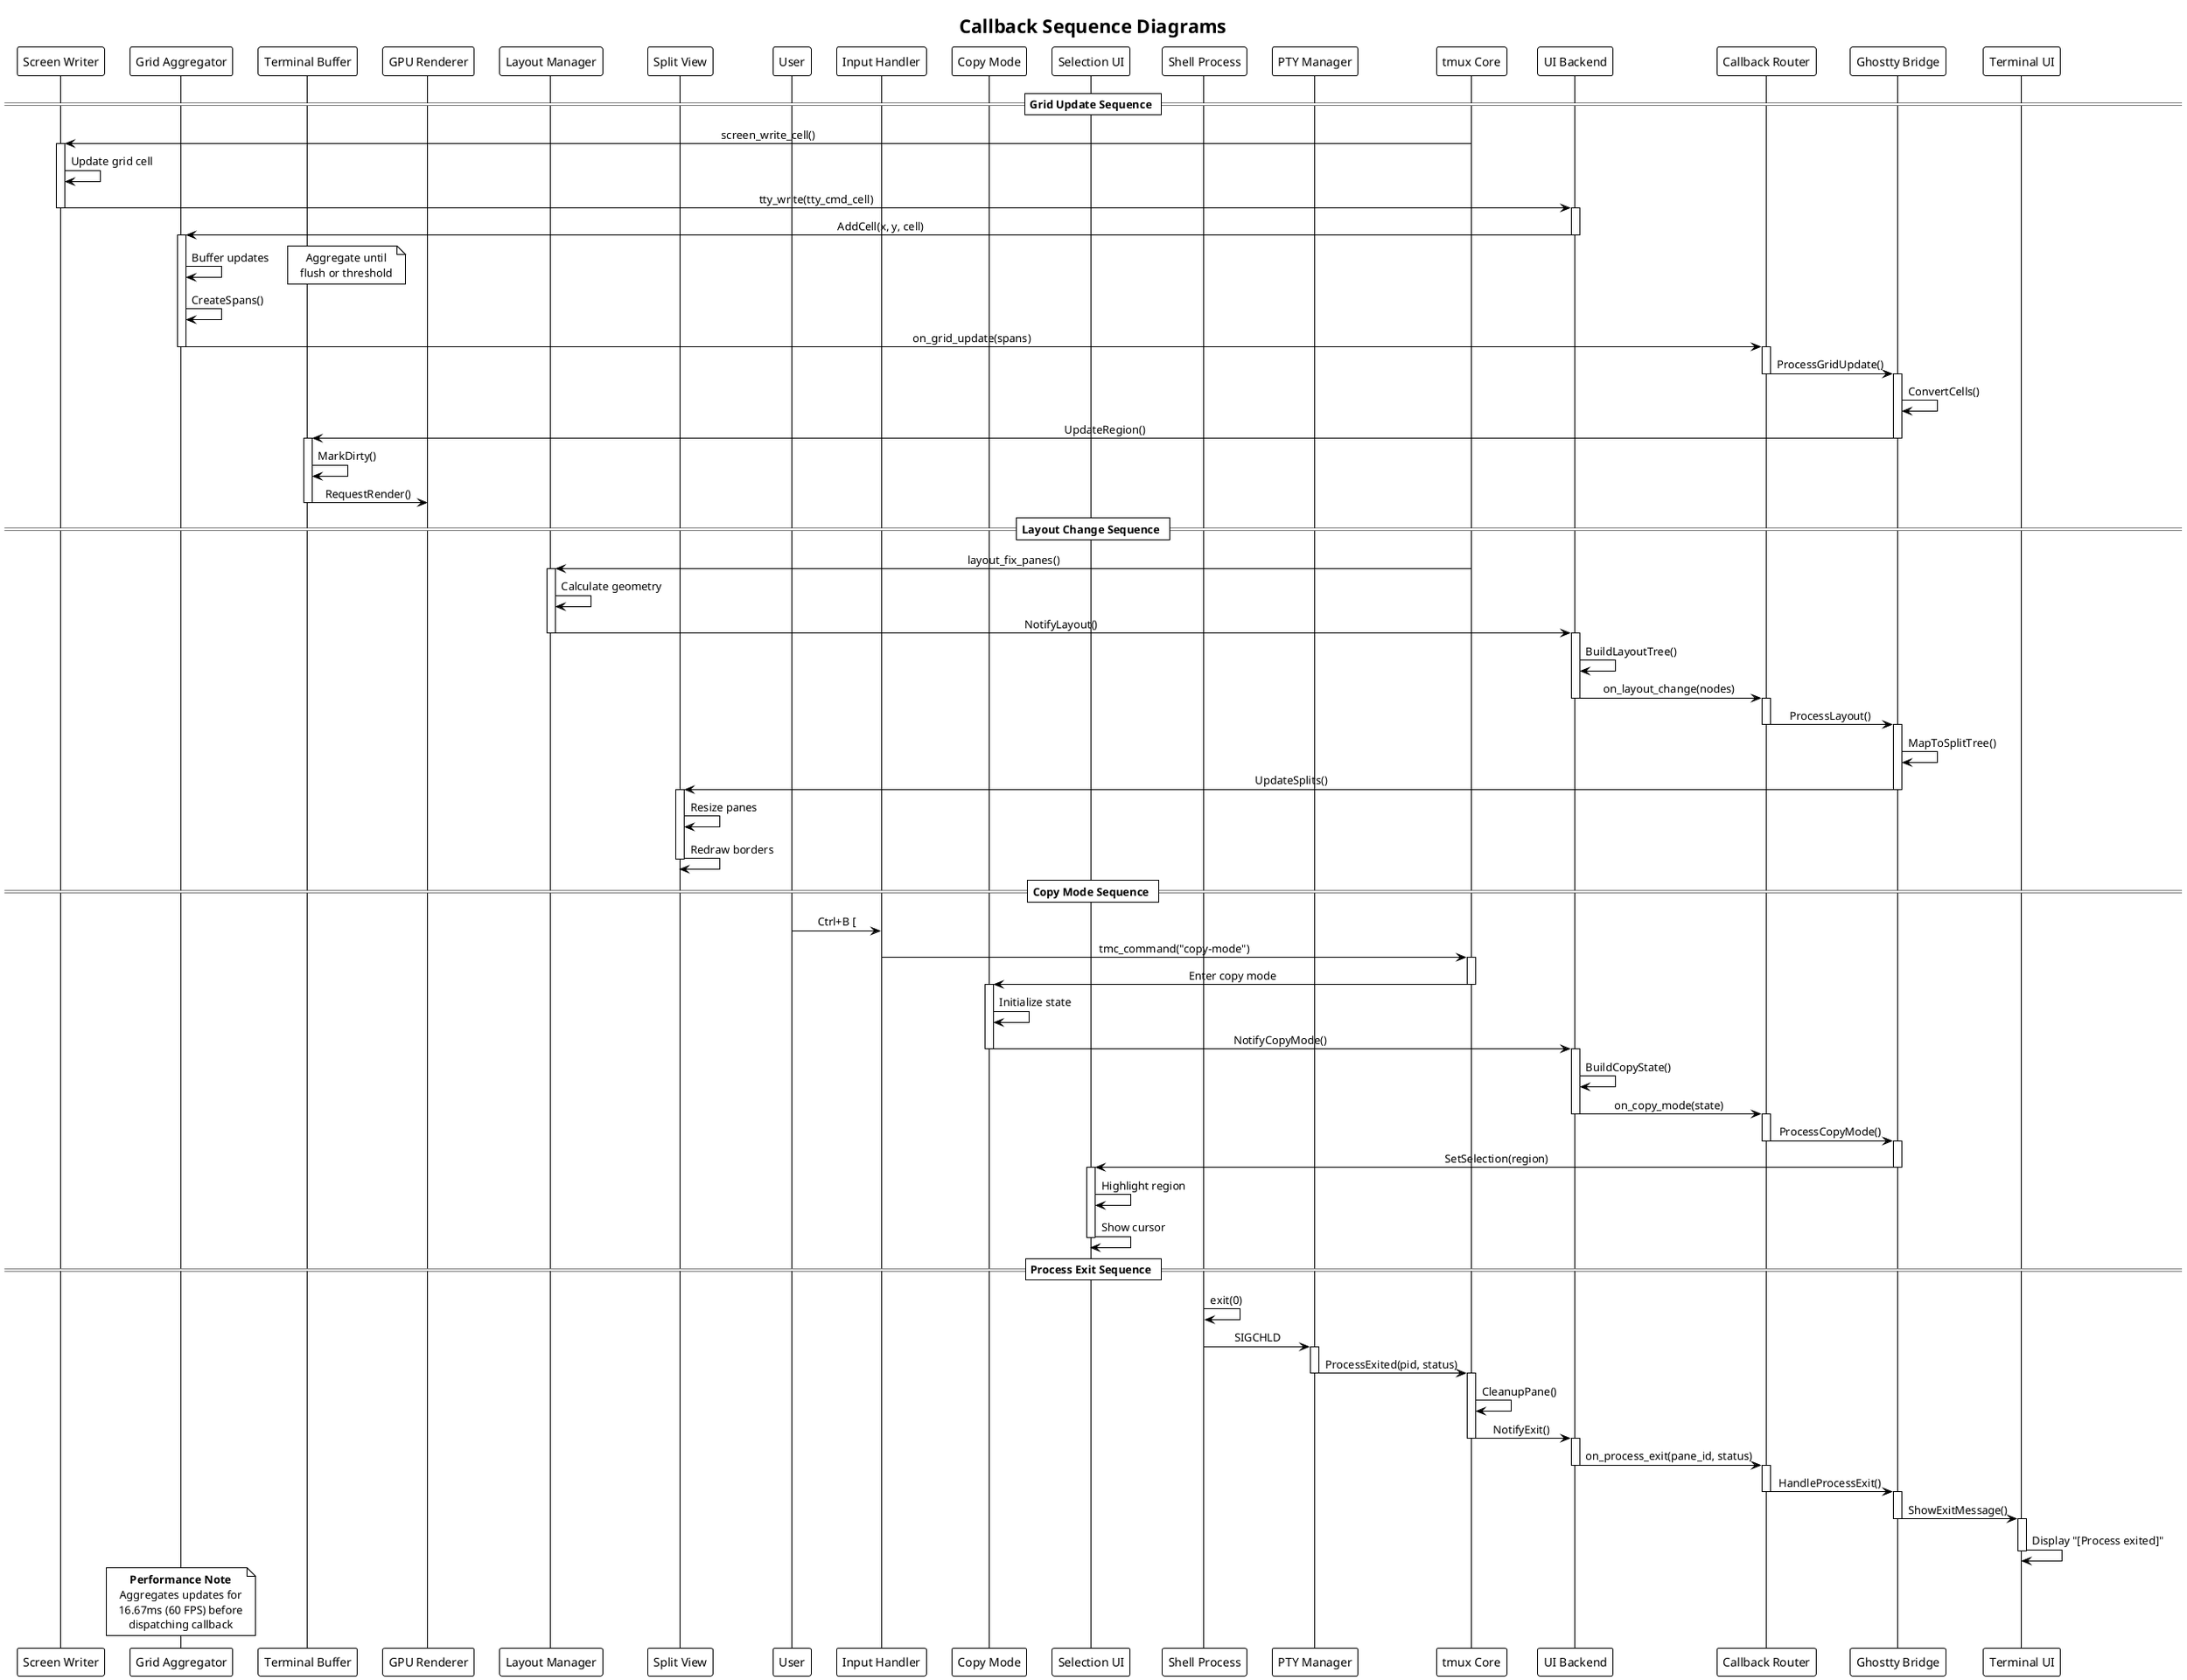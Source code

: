 @startuml callback-sequences
!theme plain
title Callback Sequence Diagrams

skinparam defaultTextAlignment center
skinparam sequenceMessageAlign center

== Grid Update Sequence ==

participant "tmux Core" as TMux
participant "Screen Writer" as SWrite
participant "UI Backend" as UIBack
participant "Grid Aggregator" as GridAgg
participant "Callback Router" as Router
participant "Ghostty Bridge" as Bridge
participant "Terminal Buffer" as TBuf
participant "GPU Renderer" as GPU

TMux -> SWrite : screen_write_cell()
activate SWrite
SWrite -> SWrite : Update grid cell
SWrite -> UIBack : tty_write(tty_cmd_cell)
deactivate SWrite

activate UIBack
UIBack -> GridAgg : AddCell(x, y, cell)
deactivate UIBack

activate GridAgg
GridAgg -> GridAgg : Buffer updates
note right: Aggregate until\nflush or threshold

GridAgg -> GridAgg : CreateSpans()
GridAgg -> Router : on_grid_update(spans)
deactivate GridAgg

activate Router
Router -> Bridge : ProcessGridUpdate()
deactivate Router

activate Bridge
Bridge -> Bridge : ConvertCells()
Bridge -> TBuf : UpdateRegion()
deactivate Bridge

activate TBuf
TBuf -> TBuf : MarkDirty()
TBuf -> GPU : RequestRender()
deactivate TBuf

== Layout Change Sequence ==

participant "tmux Core" as TMux
participant "Layout Manager" as Layout
participant "UI Backend" as UIBack
participant "Callback Router" as Router
participant "Ghostty Bridge" as Bridge
participant "Split View" as Split

TMux -> Layout : layout_fix_panes()
activate Layout
Layout -> Layout : Calculate geometry
Layout -> UIBack : NotifyLayout()
deactivate Layout

activate UIBack
UIBack -> UIBack : BuildLayoutTree()
UIBack -> Router : on_layout_change(nodes)
deactivate UIBack

activate Router
Router -> Bridge : ProcessLayout()
deactivate Router

activate Bridge
Bridge -> Bridge : MapToSplitTree()
Bridge -> Split : UpdateSplits()
deactivate Bridge

activate Split
Split -> Split : Resize panes
Split -> Split : Redraw borders
deactivate Split

== Copy Mode Sequence ==

participant "User" as User
participant "Input Handler" as Input
participant "tmux Core" as TMux
participant "Copy Mode" as Copy
participant "UI Backend" as UIBack
participant "Callback Router" as Router
participant "Ghostty Bridge" as Bridge
participant "Selection UI" as Selection

User -> Input : Ctrl+B [
Input -> TMux : tmc_command("copy-mode")

activate TMux
TMux -> Copy : Enter copy mode
deactivate TMux

activate Copy
Copy -> Copy : Initialize state
Copy -> UIBack : NotifyCopyMode()
deactivate Copy

activate UIBack
UIBack -> UIBack : BuildCopyState()
UIBack -> Router : on_copy_mode(state)
deactivate UIBack

activate Router
Router -> Bridge : ProcessCopyMode()
deactivate Router

activate Bridge
Bridge -> Selection : SetSelection(region)
deactivate Bridge

activate Selection
Selection -> Selection : Highlight region
Selection -> Selection : Show cursor
deactivate Selection

== Process Exit Sequence ==

participant "Shell Process" as Shell
participant "PTY Manager" as PTY
participant "tmux Core" as TMux
participant "UI Backend" as UIBack
participant "Callback Router" as Router
participant "Ghostty Bridge" as Bridge
participant "Terminal UI" as UI

Shell -> Shell : exit(0)
Shell -> PTY : SIGCHLD

activate PTY
PTY -> TMux : ProcessExited(pid, status)
deactivate PTY

activate TMux
TMux -> TMux : CleanupPane()
TMux -> UIBack : NotifyExit()
deactivate TMux

activate UIBack
UIBack -> Router : on_process_exit(pane_id, status)
deactivate UIBack

activate Router
Router -> Bridge : HandleProcessExit()
deactivate Router

activate Bridge
Bridge -> UI : ShowExitMessage()
deactivate Bridge

activate UI
UI -> UI : Display "[Process exited]"
deactivate UI

note over GridAgg
  **Performance Note**
  Aggregates updates for
  16.67ms (60 FPS) before
  dispatching callback
end note

@enduml